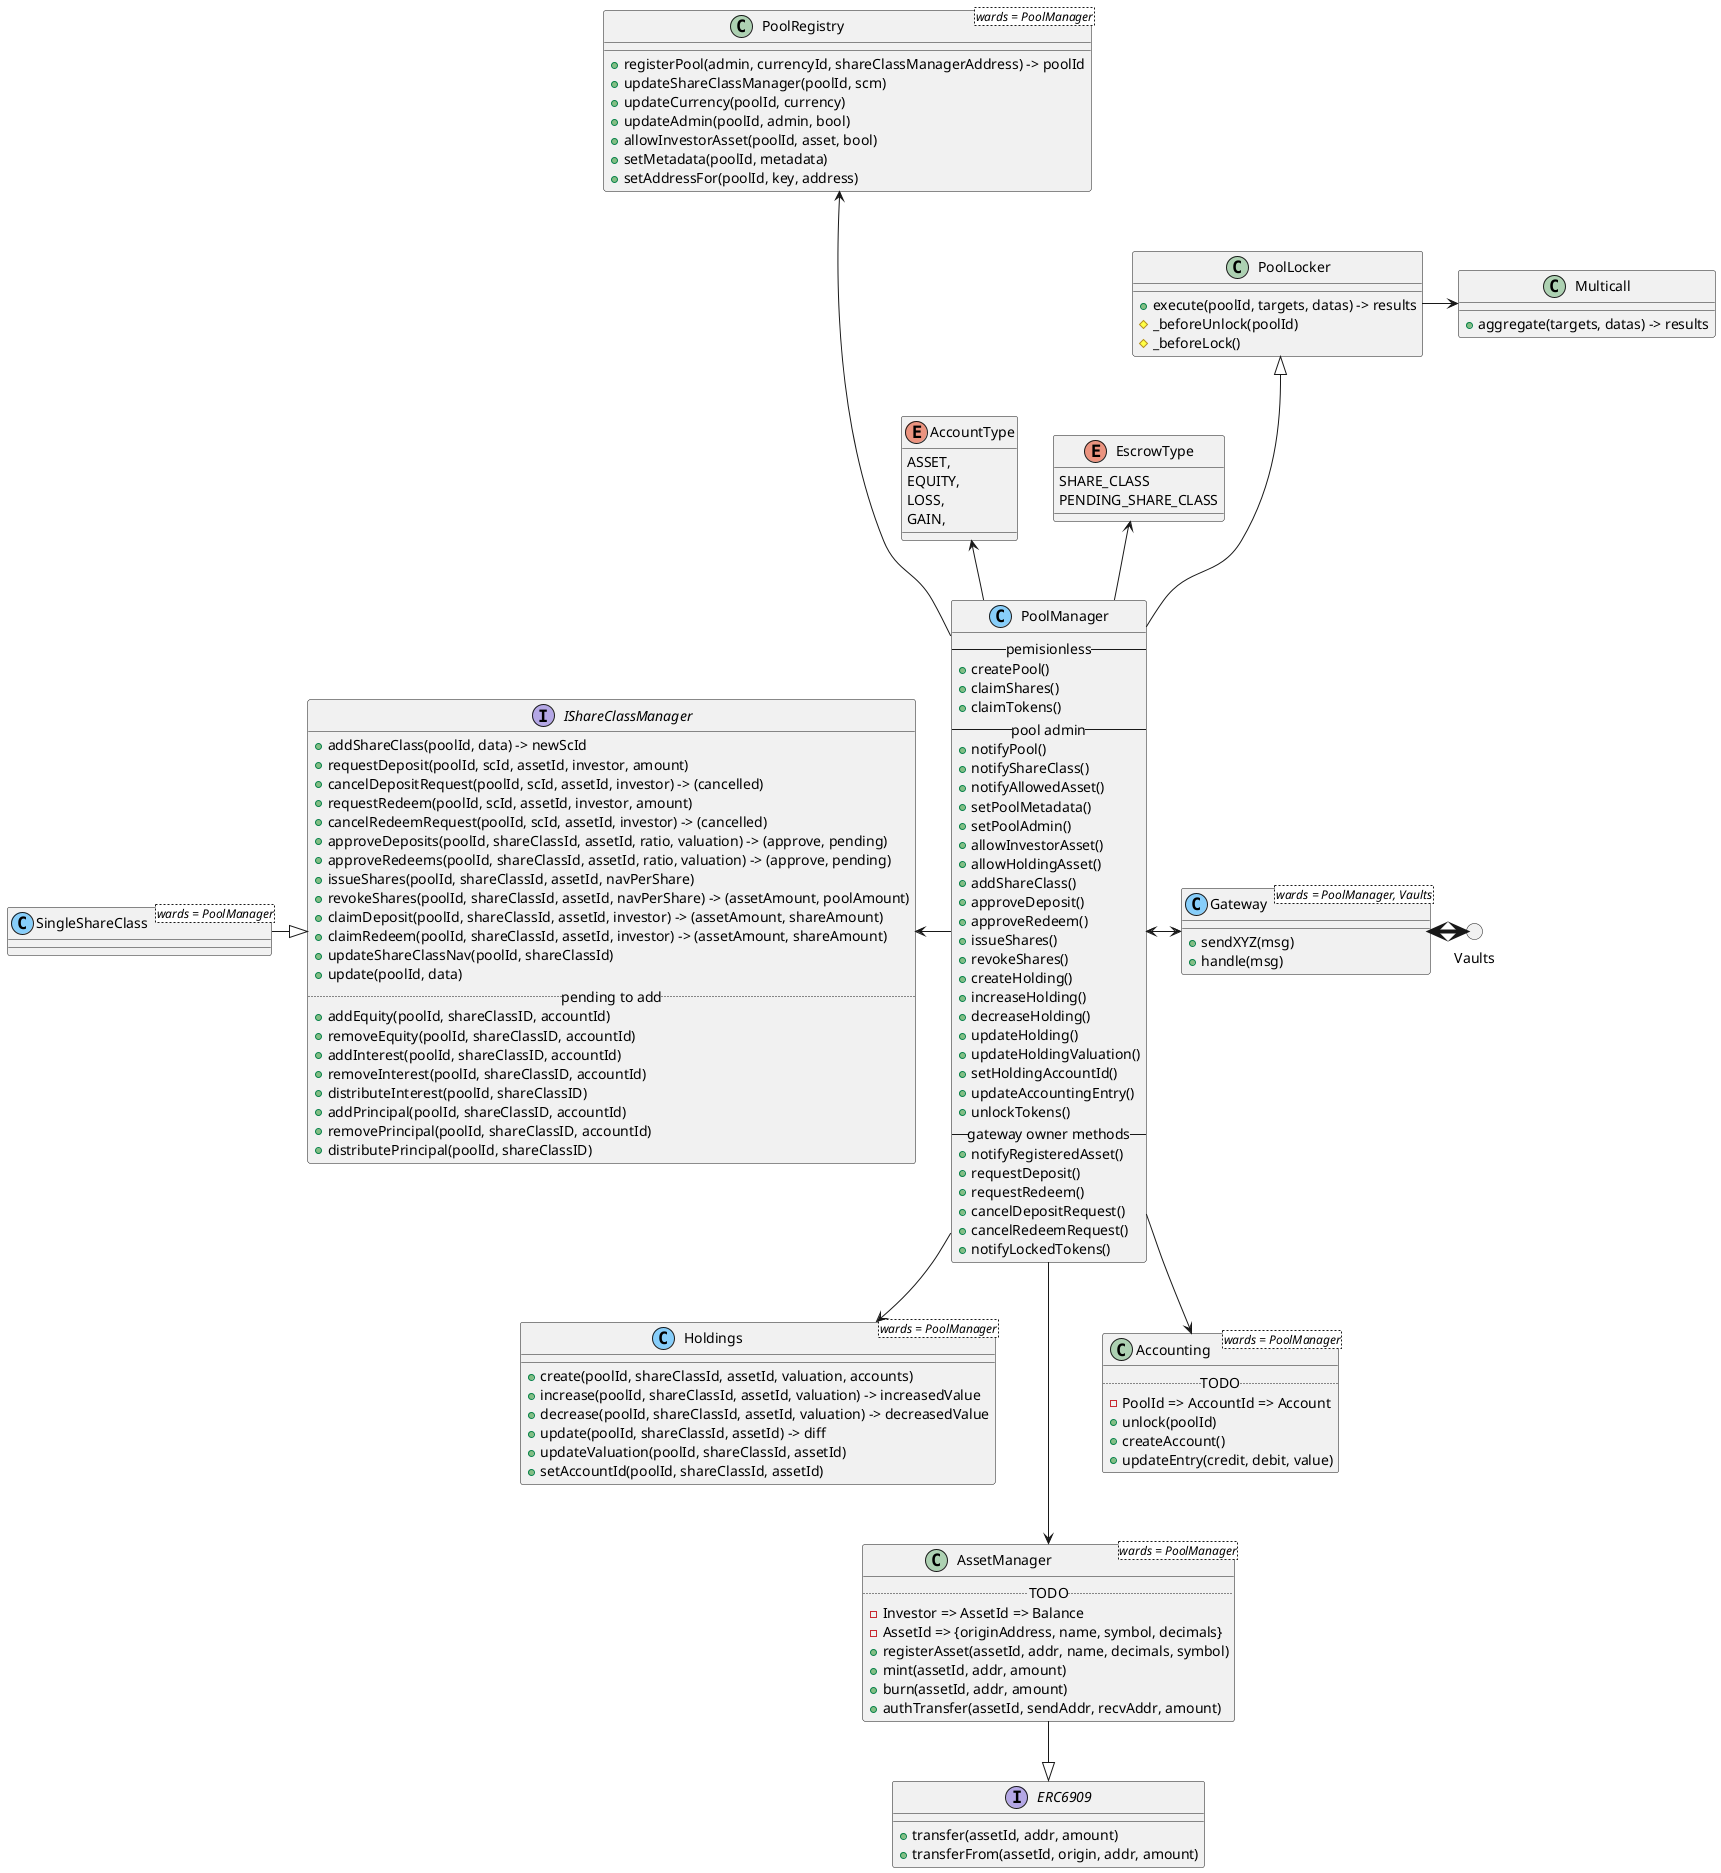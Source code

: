 @startuml
circle Vaults

interface ERC6909 {
    + transfer(assetId, addr, amount)
    + transferFrom(assetId, origin, addr, amount)
}

class Holdings<wards = PoolManager> <<(C, lightskyblue)>> {
    + create(poolId, shareClassId, assetId, valuation, accounts)
    + increase(poolId, shareClassId, assetId, valuation) -> increasedValue
    + decrease(poolId, shareClassId, assetId, valuation) -> decreasedValue
    + update(poolId, shareClassId, assetId) -> diff
    + updateValuation(poolId, shareClassId, assetId)
    + setAccountId(poolId, shareClassId, assetId)
}

class AssetManager<wards = PoolManager> {
    .. TODO ..
    - Investor => AssetId => Balance
    - AssetId => {originAddress, name, symbol, decimals}
    + registerAsset(assetId, addr, name, decimals, symbol)
    + mint(assetId, addr, amount)
    + burn(assetId, addr, amount)
    + authTransfer(assetId, sendAddr, recvAddr, amount)
}
AssetManager --|> ERC6909

class PoolRegistry<wards = PoolManager> {
    + registerPool(admin, currencyId, shareClassManagerAddress) -> poolId
    + updateShareClassManager(poolId, scm)
    + updateCurrency(poolId, currency)
    + updateAdmin(poolId, admin, bool)
    + allowInvestorAsset(poolId, asset, bool)
    + setMetadata(poolId, metadata)
    + setAddressFor(poolId, key, address)
}

interface IShareClassManager {
    + addShareClass(poolId, data) -> newScId
    + requestDeposit(poolId, scId, assetId, investor, amount)
    + cancelDepositRequest(poolId, scId, assetId, investor) -> (cancelled)
    + requestRedeem(poolId, scId, assetId, investor, amount)
    + cancelRedeemRequest(poolId, scId, assetId, investor) -> (cancelled)
    + approveDeposits(poolId, shareClassId, assetId, ratio, valuation) -> (approve, pending)
    + approveRedeems(poolId, shareClassId, assetId, ratio, valuation) -> (approve, pending)
    + issueShares(poolId, shareClassId, assetId, navPerShare)
    + revokeShares(poolId, shareClassId, assetId, navPerShare) -> (assetAmount, poolAmount)
    + claimDeposit(poolId, shareClassId, assetId, investor) -> (assetAmount, shareAmount)
    + claimRedeem(poolId, shareClassId, assetId, investor) -> (assetAmount, shareAmount)
    + updateShareClassNav(poolId, shareClassId)
    + update(poolId, data)
    .. pending to add ..
    + addEquity(poolId, shareClassID, accountId)
    + removeEquity(poolId, shareClassID, accountId)
    + addInterest(poolId, shareClassID, accountId)
    + removeInterest(poolId, shareClassID, accountId)
    + distributeInterest(poolId, shareClassID)
    + addPrincipal(poolId, shareClassID, accountId)
    + removePrincipal(poolId, shareClassID, accountId)
    + distributePrincipal(poolId, shareClassID)
}

class SingleShareClass<wards = PoolManager> <<(C, lightskyblue)>>{ }
SingleShareClass -down|> IShareClassManager

class Accounting<wards = PoolManager> {
    .. TODO ..
    - PoolId => AccountId => Account
    + unlock(poolId)
    + createAccount()
    + updateEntry(credit, debit, value)
}

class Multicall {
    + aggregate(targets, datas) -> results
}

class PoolLocker {
    + execute(poolId, targets, datas) -> results
    # _beforeUnlock(poolId)
    # _beforeLock()
}

PoolLocker -right-> Multicall

enum EscrowType {
    SHARE_CLASS
    PENDING_SHARE_CLASS
}

enum AccountType {
    ASSET,
    EQUITY,
    LOSS,
    GAIN,
}

class PoolManager <<(C, lightskyblue)>> {
    -- pemisionless --
    + createPool()
    + claimShares()
    + claimTokens()
    -- pool admin --
    + notifyPool()
    + notifyShareClass()
    + notifyAllowedAsset()
    + setPoolMetadata()
    + setPoolAdmin()
    + allowInvestorAsset()
    + allowHoldingAsset()
    + addShareClass()
    + approveDeposit()
    + approveRedeem()
    + issueShares()
    + revokeShares()
    + createHolding()
    + increaseHolding()
    + decreaseHolding()
    + updateHolding()
    + updateHoldingValuation()
    + setHoldingAccountId()
    + updateAccountingEntry()
    + unlockTokens()
    -- gateway owner methods --
    + notifyRegisteredAsset()
    + requestDeposit()
    + requestRedeem()
    + cancelDepositRequest()
    + cancelRedeemRequest()
    + notifyLockedTokens()
}

PoolManager -up--|> PoolLocker
PoolManager -up-> EscrowType
PoolManager -up-> AccountType
PoolManager -up---> PoolRegistry
PoolManager -left-> IShareClassManager
PoolManager -down->Accounting
PoolManager -down-->AssetManager
PoolManager -down-> Holdings

class Gateway<wards = PoolManager, Vaults> <<(C, lightskyblue)>> {
    + sendXYZ(msg)
    + handle(msg)
}

Gateway <-[thickness=4]right-> Vaults
Gateway <-left-> PoolManager

@enduml
